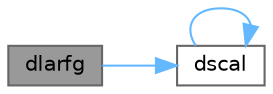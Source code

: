 digraph "dlarfg"
{
 // LATEX_PDF_SIZE
  bgcolor="transparent";
  edge [fontname=Helvetica,fontsize=10,labelfontname=Helvetica,labelfontsize=10];
  node [fontname=Helvetica,fontsize=10,shape=box,height=0.2,width=0.4];
  rankdir="LR";
  Node1 [id="Node000001",label="dlarfg",height=0.2,width=0.4,color="gray40", fillcolor="grey60", style="filled", fontcolor="black",tooltip="DLARFG"];
  Node1 -> Node2 [id="edge1_Node000001_Node000002",color="steelblue1",style="solid",tooltip=" "];
  Node2 [id="Node000002",label="dscal",height=0.2,width=0.4,color="grey40", fillcolor="white", style="filled",URL="$bench_2btl_2libs_2_b_l_a_s_2blas_8h.html#a4e0b4eb9f578d80a35d0af109da3401b",tooltip=" "];
  Node2 -> Node2 [id="edge2_Node000002_Node000002",color="steelblue1",style="solid",tooltip=" "];
}
